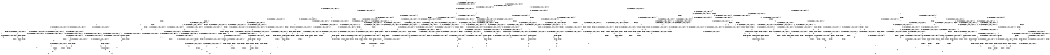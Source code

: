 digraph BCG {
size = "7, 10.5";
center = TRUE;
node [shape = circle];
0 [peripheries = 2];
0 -> 1 [label = "EX !0 !ATOMIC_EXCH_BRANCH (1, +0, TRUE, +0, 1, TRUE) !{0, 1, 2}"];
0 -> 2 [label = "EX !2 !ATOMIC_EXCH_BRANCH (1, +1, TRUE, +0, 3, TRUE) !{0, 1, 2}"];
0 -> 3 [label = "EX !1 !ATOMIC_EXCH_BRANCH (1, +1, TRUE, +1, 1, FALSE) !{0, 1, 2}"];
0 -> 4 [label = "EX !0 !ATOMIC_EXCH_BRANCH (1, +0, TRUE, +0, 1, TRUE) !{0, 1, 2}"];
1 -> 1 [label = "EX !0 !ATOMIC_EXCH_BRANCH (1, +0, TRUE, +0, 1, TRUE) !{0, 1, 2}"];
1 -> 5 [label = "EX !2 !ATOMIC_EXCH_BRANCH (1, +1, TRUE, +0, 3, TRUE) !{0, 1, 2}"];
1 -> 6 [label = "EX !1 !ATOMIC_EXCH_BRANCH (1, +1, TRUE, +1, 1, FALSE) !{0, 1, 2}"];
1 -> 4 [label = "EX !0 !ATOMIC_EXCH_BRANCH (1, +0, TRUE, +0, 1, TRUE) !{0, 1, 2}"];
2 -> 7 [label = "EX !0 !ATOMIC_EXCH_BRANCH (1, +0, TRUE, +0, 1, FALSE) !{0, 1, 2}"];
2 -> 8 [label = "EX !1 !ATOMIC_EXCH_BRANCH (1, +1, TRUE, +1, 1, TRUE) !{0, 1, 2}"];
2 -> 9 [label = "TERMINATE !2"];
2 -> 10 [label = "EX !0 !ATOMIC_EXCH_BRANCH (1, +0, TRUE, +0, 1, FALSE) !{0, 1, 2}"];
3 -> 11 [label = "EX !0 !ATOMIC_EXCH_BRANCH (1, +0, TRUE, +0, 1, FALSE) !{0, 1, 2}"];
3 -> 12 [label = "EX !2 !ATOMIC_EXCH_BRANCH (1, +1, TRUE, +0, 3, FALSE) !{0, 1, 2}"];
3 -> 13 [label = "TERMINATE !1"];
3 -> 14 [label = "EX !0 !ATOMIC_EXCH_BRANCH (1, +0, TRUE, +0, 1, FALSE) !{0, 1, 2}"];
4 -> 15 [label = "EX !1 !ATOMIC_EXCH_BRANCH (1, +1, TRUE, +1, 1, FALSE) !{0, 1, 2}"];
4 -> 4 [label = "EX !0 !ATOMIC_EXCH_BRANCH (1, +0, TRUE, +0, 1, TRUE) !{0, 1, 2}"];
4 -> 16 [label = "EX !2 !ATOMIC_EXCH_BRANCH (1, +1, TRUE, +0, 3, TRUE) !{0, 1, 2}"];
4 -> 17 [label = "EX !1 !ATOMIC_EXCH_BRANCH (1, +1, TRUE, +1, 1, FALSE) !{0, 1, 2}"];
5 -> 7 [label = "EX !0 !ATOMIC_EXCH_BRANCH (1, +0, TRUE, +0, 1, FALSE) !{0, 1, 2}"];
5 -> 18 [label = "EX !1 !ATOMIC_EXCH_BRANCH (1, +1, TRUE, +1, 1, TRUE) !{0, 1, 2}"];
5 -> 19 [label = "TERMINATE !2"];
5 -> 10 [label = "EX !0 !ATOMIC_EXCH_BRANCH (1, +0, TRUE, +0, 1, FALSE) !{0, 1, 2}"];
6 -> 11 [label = "EX !0 !ATOMIC_EXCH_BRANCH (1, +0, TRUE, +0, 1, FALSE) !{0, 1, 2}"];
6 -> 20 [label = "EX !2 !ATOMIC_EXCH_BRANCH (1, +1, TRUE, +0, 3, FALSE) !{0, 1, 2}"];
6 -> 21 [label = "TERMINATE !1"];
6 -> 14 [label = "EX !0 !ATOMIC_EXCH_BRANCH (1, +0, TRUE, +0, 1, FALSE) !{0, 1, 2}"];
7 -> 22 [label = "EX !1 !ATOMIC_EXCH_BRANCH (1, +1, TRUE, +1, 1, FALSE) !{0, 1, 2}"];
7 -> 23 [label = "TERMINATE !0"];
7 -> 24 [label = "TERMINATE !2"];
8 -> 8 [label = "EX !1 !ATOMIC_EXCH_BRANCH (1, +1, TRUE, +1, 1, TRUE) !{0, 1, 2}"];
8 -> 25 [label = "EX !0 !ATOMIC_EXCH_BRANCH (1, +0, TRUE, +0, 1, FALSE) !{0, 1, 2}"];
8 -> 26 [label = "TERMINATE !2"];
8 -> 27 [label = "EX !0 !ATOMIC_EXCH_BRANCH (1, +0, TRUE, +0, 1, FALSE) !{0, 1, 2}"];
9 -> 28 [label = "EX !0 !ATOMIC_EXCH_BRANCH (1, +0, TRUE, +0, 1, FALSE) !{0, 1}"];
9 -> 29 [label = "EX !1 !ATOMIC_EXCH_BRANCH (1, +1, TRUE, +1, 1, TRUE) !{0, 1}"];
9 -> 30 [label = "EX !0 !ATOMIC_EXCH_BRANCH (1, +0, TRUE, +0, 1, FALSE) !{0, 1}"];
10 -> 31 [label = "EX !1 !ATOMIC_EXCH_BRANCH (1, +1, TRUE, +1, 1, FALSE) !{0, 1, 2}"];
10 -> 32 [label = "EX !1 !ATOMIC_EXCH_BRANCH (1, +1, TRUE, +1, 1, FALSE) !{0, 1, 2}"];
10 -> 33 [label = "TERMINATE !0"];
10 -> 34 [label = "TERMINATE !2"];
11 -> 22 [label = "EX !2 !ATOMIC_EXCH_BRANCH (1, +1, TRUE, +0, 3, TRUE) !{0, 1, 2}"];
11 -> 35 [label = "TERMINATE !0"];
11 -> 36 [label = "TERMINATE !1"];
12 -> 37 [label = "EX !2 !ATOMIC_EXCH_BRANCH (1, +0, FALSE, +1, 2, TRUE) !{0, 1, 2}"];
12 -> 38 [label = "EX !0 !ATOMIC_EXCH_BRANCH (1, +0, TRUE, +0, 1, FALSE) !{0, 1, 2}"];
12 -> 39 [label = "TERMINATE !1"];
12 -> 40 [label = "EX !0 !ATOMIC_EXCH_BRANCH (1, +0, TRUE, +0, 1, FALSE) !{0, 1, 2}"];
13 -> 41 [label = "EX !0 !ATOMIC_EXCH_BRANCH (1, +0, TRUE, +0, 1, FALSE) !{0, 2}"];
13 -> 42 [label = "EX !2 !ATOMIC_EXCH_BRANCH (1, +1, TRUE, +0, 3, FALSE) !{0, 2}"];
13 -> 43 [label = "EX !0 !ATOMIC_EXCH_BRANCH (1, +0, TRUE, +0, 1, FALSE) !{0, 2}"];
14 -> 32 [label = "EX !2 !ATOMIC_EXCH_BRANCH (1, +1, TRUE, +0, 3, TRUE) !{0, 1, 2}"];
14 -> 44 [label = "TERMINATE !0"];
14 -> 45 [label = "TERMINATE !1"];
15 -> 46 [label = "EX !2 !ATOMIC_EXCH_BRANCH (1, +1, TRUE, +0, 3, FALSE) !{0, 1, 2}"];
15 -> 47 [label = "EX !0 !ATOMIC_EXCH_BRANCH (1, +0, TRUE, +0, 1, FALSE) !{0, 1, 2}"];
15 -> 48 [label = "EX !2 !ATOMIC_EXCH_BRANCH (1, +1, TRUE, +0, 3, FALSE) !{0, 1, 2}"];
15 -> 49 [label = "TERMINATE !1"];
16 -> 50 [label = "EX !1 !ATOMIC_EXCH_BRANCH (1, +1, TRUE, +1, 1, TRUE) !{0, 1, 2}"];
16 -> 10 [label = "EX !0 !ATOMIC_EXCH_BRANCH (1, +0, TRUE, +0, 1, FALSE) !{0, 1, 2}"];
16 -> 51 [label = "EX !1 !ATOMIC_EXCH_BRANCH (1, +1, TRUE, +1, 1, TRUE) !{0, 1, 2}"];
16 -> 52 [label = "TERMINATE !2"];
17 -> 14 [label = "EX !0 !ATOMIC_EXCH_BRANCH (1, +0, TRUE, +0, 1, FALSE) !{0, 1, 2}"];
17 -> 53 [label = "EX !2 !ATOMIC_EXCH_BRANCH (1, +1, TRUE, +0, 3, FALSE) !{0, 1, 2}"];
17 -> 54 [label = "TERMINATE !1"];
18 -> 25 [label = "EX !0 !ATOMIC_EXCH_BRANCH (1, +0, TRUE, +0, 1, FALSE) !{0, 1, 2}"];
18 -> 18 [label = "EX !1 !ATOMIC_EXCH_BRANCH (1, +1, TRUE, +1, 1, TRUE) !{0, 1, 2}"];
18 -> 55 [label = "TERMINATE !2"];
18 -> 27 [label = "EX !0 !ATOMIC_EXCH_BRANCH (1, +0, TRUE, +0, 1, FALSE) !{0, 1, 2}"];
19 -> 28 [label = "EX !0 !ATOMIC_EXCH_BRANCH (1, +0, TRUE, +0, 1, FALSE) !{0, 1}"];
19 -> 56 [label = "EX !1 !ATOMIC_EXCH_BRANCH (1, +1, TRUE, +1, 1, TRUE) !{0, 1}"];
19 -> 30 [label = "EX !0 !ATOMIC_EXCH_BRANCH (1, +0, TRUE, +0, 1, FALSE) !{0, 1}"];
20 -> 38 [label = "EX !0 !ATOMIC_EXCH_BRANCH (1, +0, TRUE, +0, 1, FALSE) !{0, 1, 2}"];
20 -> 57 [label = "EX !2 !ATOMIC_EXCH_BRANCH (1, +0, FALSE, +1, 2, TRUE) !{0, 1, 2}"];
20 -> 58 [label = "TERMINATE !1"];
20 -> 40 [label = "EX !0 !ATOMIC_EXCH_BRANCH (1, +0, TRUE, +0, 1, FALSE) !{0, 1, 2}"];
21 -> 41 [label = "EX !0 !ATOMIC_EXCH_BRANCH (1, +0, TRUE, +0, 1, FALSE) !{0, 2}"];
21 -> 59 [label = "EX !2 !ATOMIC_EXCH_BRANCH (1, +1, TRUE, +0, 3, FALSE) !{0, 2}"];
21 -> 43 [label = "EX !0 !ATOMIC_EXCH_BRANCH (1, +0, TRUE, +0, 1, FALSE) !{0, 2}"];
22 -> 60 [label = "TERMINATE !0"];
22 -> 61 [label = "TERMINATE !2"];
22 -> 62 [label = "TERMINATE !1"];
23 -> 63 [label = "EX !1 !ATOMIC_EXCH_BRANCH (1, +1, TRUE, +1, 1, FALSE) !{1, 2}"];
23 -> 64 [label = "TERMINATE !2"];
23 -> 65 [label = "EX !1 !ATOMIC_EXCH_BRANCH (1, +1, TRUE, +1, 1, FALSE) !{1, 2}"];
24 -> 66 [label = "EX !1 !ATOMIC_EXCH_BRANCH (1, +1, TRUE, +1, 1, FALSE) !{0, 1}"];
24 -> 64 [label = "TERMINATE !0"];
25 -> 22 [label = "EX !1 !ATOMIC_EXCH_BRANCH (1, +1, TRUE, +1, 1, FALSE) !{0, 1, 2}"];
25 -> 67 [label = "TERMINATE !0"];
25 -> 68 [label = "TERMINATE !2"];
26 -> 29 [label = "EX !1 !ATOMIC_EXCH_BRANCH (1, +1, TRUE, +1, 1, TRUE) !{0, 1}"];
26 -> 69 [label = "EX !0 !ATOMIC_EXCH_BRANCH (1, +0, TRUE, +0, 1, FALSE) !{0, 1}"];
26 -> 70 [label = "EX !0 !ATOMIC_EXCH_BRANCH (1, +0, TRUE, +0, 1, FALSE) !{0, 1}"];
27 -> 31 [label = "EX !1 !ATOMIC_EXCH_BRANCH (1, +1, TRUE, +1, 1, FALSE) !{0, 1, 2}"];
27 -> 32 [label = "EX !1 !ATOMIC_EXCH_BRANCH (1, +1, TRUE, +1, 1, FALSE) !{0, 1, 2}"];
27 -> 71 [label = "TERMINATE !0"];
27 -> 72 [label = "TERMINATE !2"];
28 -> 66 [label = "EX !1 !ATOMIC_EXCH_BRANCH (1, +1, TRUE, +1, 1, FALSE) !{0, 1}"];
28 -> 64 [label = "TERMINATE !0"];
29 -> 29 [label = "EX !1 !ATOMIC_EXCH_BRANCH (1, +1, TRUE, +1, 1, TRUE) !{0, 1}"];
29 -> 69 [label = "EX !0 !ATOMIC_EXCH_BRANCH (1, +0, TRUE, +0, 1, FALSE) !{0, 1}"];
29 -> 70 [label = "EX !0 !ATOMIC_EXCH_BRANCH (1, +0, TRUE, +0, 1, FALSE) !{0, 1}"];
30 -> 73 [label = "EX !1 !ATOMIC_EXCH_BRANCH (1, +1, TRUE, +1, 1, FALSE) !{0, 1}"];
30 -> 74 [label = "EX !1 !ATOMIC_EXCH_BRANCH (1, +1, TRUE, +1, 1, FALSE) !{0, 1}"];
30 -> 75 [label = "TERMINATE !0"];
31 -> 76 [label = "TERMINATE !0"];
31 -> 77 [label = "TERMINATE !2"];
31 -> 78 [label = "TERMINATE !1"];
32 -> 79 [label = "TERMINATE !0"];
32 -> 80 [label = "TERMINATE !2"];
32 -> 81 [label = "TERMINATE !1"];
33 -> 82 [label = "EX !1 !ATOMIC_EXCH_BRANCH (1, +1, TRUE, +1, 1, FALSE) !{1, 2}"];
33 -> 83 [label = "TERMINATE !2"];
34 -> 84 [label = "EX !1 !ATOMIC_EXCH_BRANCH (1, +1, TRUE, +1, 1, FALSE) !{0, 1}"];
34 -> 83 [label = "TERMINATE !0"];
35 -> 63 [label = "EX !2 !ATOMIC_EXCH_BRANCH (1, +1, TRUE, +0, 3, TRUE) !{1, 2}"];
35 -> 85 [label = "TERMINATE !1"];
36 -> 86 [label = "EX !2 !ATOMIC_EXCH_BRANCH (1, +1, TRUE, +0, 3, TRUE) !{0, 2}"];
36 -> 85 [label = "TERMINATE !0"];
37 -> 37 [label = "EX !2 !ATOMIC_EXCH_BRANCH (1, +0, FALSE, +1, 2, TRUE) !{0, 1, 2}"];
37 -> 38 [label = "EX !0 !ATOMIC_EXCH_BRANCH (1, +0, TRUE, +0, 1, FALSE) !{0, 1, 2}"];
37 -> 39 [label = "TERMINATE !1"];
37 -> 40 [label = "EX !0 !ATOMIC_EXCH_BRANCH (1, +0, TRUE, +0, 1, FALSE) !{0, 1, 2}"];
38 -> 87 [label = "EX !2 !ATOMIC_EXCH_BRANCH (1, +0, FALSE, +1, 2, FALSE) !{0, 1, 2}"];
38 -> 88 [label = "TERMINATE !0"];
38 -> 89 [label = "TERMINATE !1"];
39 -> 90 [label = "EX !2 !ATOMIC_EXCH_BRANCH (1, +0, FALSE, +1, 2, TRUE) !{0, 2}"];
39 -> 91 [label = "EX !0 !ATOMIC_EXCH_BRANCH (1, +0, TRUE, +0, 1, FALSE) !{0, 2}"];
39 -> 92 [label = "EX !0 !ATOMIC_EXCH_BRANCH (1, +0, TRUE, +0, 1, FALSE) !{0, 2}"];
40 -> 93 [label = "EX !2 !ATOMIC_EXCH_BRANCH (1, +0, FALSE, +1, 2, FALSE) !{0, 1, 2}"];
40 -> 94 [label = "TERMINATE !0"];
40 -> 95 [label = "TERMINATE !1"];
41 -> 86 [label = "EX !2 !ATOMIC_EXCH_BRANCH (1, +1, TRUE, +0, 3, TRUE) !{0, 2}"];
41 -> 85 [label = "TERMINATE !0"];
42 -> 90 [label = "EX !2 !ATOMIC_EXCH_BRANCH (1, +0, FALSE, +1, 2, TRUE) !{0, 2}"];
42 -> 91 [label = "EX !0 !ATOMIC_EXCH_BRANCH (1, +0, TRUE, +0, 1, FALSE) !{0, 2}"];
42 -> 92 [label = "EX !0 !ATOMIC_EXCH_BRANCH (1, +0, TRUE, +0, 1, FALSE) !{0, 2}"];
43 -> 96 [label = "EX !2 !ATOMIC_EXCH_BRANCH (1, +1, TRUE, +0, 3, TRUE) !{0, 2}"];
43 -> 97 [label = "EX !2 !ATOMIC_EXCH_BRANCH (1, +1, TRUE, +0, 3, TRUE) !{0, 2}"];
43 -> 98 [label = "TERMINATE !0"];
44 -> 82 [label = "EX !2 !ATOMIC_EXCH_BRANCH (1, +1, TRUE, +0, 3, TRUE) !{1, 2}"];
44 -> 99 [label = "TERMINATE !1"];
45 -> 100 [label = "EX !2 !ATOMIC_EXCH_BRANCH (1, +1, TRUE, +0, 3, TRUE) !{0, 2}"];
45 -> 99 [label = "TERMINATE !0"];
46 -> 101 [label = "EX !0 !ATOMIC_EXCH_BRANCH (1, +0, TRUE, +0, 1, FALSE) !{0, 1, 2}"];
46 -> 102 [label = "EX !2 !ATOMIC_EXCH_BRANCH (1, +0, FALSE, +1, 2, TRUE) !{0, 1, 2}"];
46 -> 103 [label = "TERMINATE !1"];
46 -> 40 [label = "EX !0 !ATOMIC_EXCH_BRANCH (1, +0, TRUE, +0, 1, FALSE) !{0, 1, 2}"];
47 -> 104 [label = "EX !2 !ATOMIC_EXCH_BRANCH (1, +1, TRUE, +0, 3, TRUE) !{0, 1, 2}"];
47 -> 31 [label = "EX !2 !ATOMIC_EXCH_BRANCH (1, +1, TRUE, +0, 3, TRUE) !{0, 1, 2}"];
47 -> 105 [label = "TERMINATE !0"];
47 -> 106 [label = "TERMINATE !1"];
48 -> 102 [label = "EX !2 !ATOMIC_EXCH_BRANCH (1, +0, FALSE, +1, 2, TRUE) !{0, 1, 2}"];
48 -> 107 [label = "EX !0 !ATOMIC_EXCH_BRANCH (1, +0, TRUE, +0, 1, FALSE) !{0, 1, 2}"];
48 -> 108 [label = "EX !2 !ATOMIC_EXCH_BRANCH (1, +0, FALSE, +1, 2, TRUE) !{0, 1, 2}"];
48 -> 109 [label = "TERMINATE !1"];
49 -> 110 [label = "EX !0 !ATOMIC_EXCH_BRANCH (1, +0, TRUE, +0, 1, FALSE) !{0, 2}"];
49 -> 111 [label = "EX !2 !ATOMIC_EXCH_BRANCH (1, +1, TRUE, +0, 3, FALSE) !{0, 2}"];
50 -> 112 [label = "EX !0 !ATOMIC_EXCH_BRANCH (1, +0, TRUE, +0, 1, FALSE) !{0, 1, 2}"];
50 -> 50 [label = "EX !1 !ATOMIC_EXCH_BRANCH (1, +1, TRUE, +1, 1, TRUE) !{0, 1, 2}"];
50 -> 113 [label = "TERMINATE !2"];
51 -> 50 [label = "EX !1 !ATOMIC_EXCH_BRANCH (1, +1, TRUE, +1, 1, TRUE) !{0, 1, 2}"];
51 -> 27 [label = "EX !0 !ATOMIC_EXCH_BRANCH (1, +0, TRUE, +0, 1, FALSE) !{0, 1, 2}"];
51 -> 51 [label = "EX !1 !ATOMIC_EXCH_BRANCH (1, +1, TRUE, +1, 1, TRUE) !{0, 1, 2}"];
51 -> 114 [label = "TERMINATE !2"];
52 -> 115 [label = "EX !0 !ATOMIC_EXCH_BRANCH (1, +0, TRUE, +0, 1, FALSE) !{0, 1}"];
52 -> 116 [label = "EX !1 !ATOMIC_EXCH_BRANCH (1, +1, TRUE, +1, 1, TRUE) !{0, 1}"];
53 -> 40 [label = "EX !0 !ATOMIC_EXCH_BRANCH (1, +0, TRUE, +0, 1, FALSE) !{0, 1, 2}"];
53 -> 117 [label = "EX !2 !ATOMIC_EXCH_BRANCH (1, +0, FALSE, +1, 2, TRUE) !{0, 1, 2}"];
53 -> 118 [label = "TERMINATE !1"];
54 -> 119 [label = "EX !0 !ATOMIC_EXCH_BRANCH (1, +0, TRUE, +0, 1, FALSE) !{0, 2}"];
54 -> 120 [label = "EX !2 !ATOMIC_EXCH_BRANCH (1, +1, TRUE, +0, 3, FALSE) !{0, 2}"];
55 -> 69 [label = "EX !0 !ATOMIC_EXCH_BRANCH (1, +0, TRUE, +0, 1, FALSE) !{0, 1}"];
55 -> 56 [label = "EX !1 !ATOMIC_EXCH_BRANCH (1, +1, TRUE, +1, 1, TRUE) !{0, 1}"];
55 -> 70 [label = "EX !0 !ATOMIC_EXCH_BRANCH (1, +0, TRUE, +0, 1, FALSE) !{0, 1}"];
56 -> 69 [label = "EX !0 !ATOMIC_EXCH_BRANCH (1, +0, TRUE, +0, 1, FALSE) !{0, 1}"];
56 -> 56 [label = "EX !1 !ATOMIC_EXCH_BRANCH (1, +1, TRUE, +1, 1, TRUE) !{0, 1}"];
56 -> 70 [label = "EX !0 !ATOMIC_EXCH_BRANCH (1, +0, TRUE, +0, 1, FALSE) !{0, 1}"];
57 -> 38 [label = "EX !0 !ATOMIC_EXCH_BRANCH (1, +0, TRUE, +0, 1, FALSE) !{0, 1, 2}"];
57 -> 57 [label = "EX !2 !ATOMIC_EXCH_BRANCH (1, +0, FALSE, +1, 2, TRUE) !{0, 1, 2}"];
57 -> 58 [label = "TERMINATE !1"];
57 -> 40 [label = "EX !0 !ATOMIC_EXCH_BRANCH (1, +0, TRUE, +0, 1, FALSE) !{0, 1, 2}"];
58 -> 91 [label = "EX !0 !ATOMIC_EXCH_BRANCH (1, +0, TRUE, +0, 1, FALSE) !{0, 2}"];
58 -> 121 [label = "EX !2 !ATOMIC_EXCH_BRANCH (1, +0, FALSE, +1, 2, TRUE) !{0, 2}"];
58 -> 92 [label = "EX !0 !ATOMIC_EXCH_BRANCH (1, +0, TRUE, +0, 1, FALSE) !{0, 2}"];
59 -> 91 [label = "EX !0 !ATOMIC_EXCH_BRANCH (1, +0, TRUE, +0, 1, FALSE) !{0, 2}"];
59 -> 121 [label = "EX !2 !ATOMIC_EXCH_BRANCH (1, +0, FALSE, +1, 2, TRUE) !{0, 2}"];
59 -> 92 [label = "EX !0 !ATOMIC_EXCH_BRANCH (1, +0, TRUE, +0, 1, FALSE) !{0, 2}"];
60 -> 122 [label = "TERMINATE !2"];
60 -> 123 [label = "TERMINATE !1"];
61 -> 122 [label = "TERMINATE !0"];
61 -> 124 [label = "TERMINATE !1"];
62 -> 123 [label = "TERMINATE !0"];
62 -> 124 [label = "TERMINATE !2"];
63 -> 122 [label = "TERMINATE !2"];
63 -> 123 [label = "TERMINATE !1"];
64 -> 125 [label = "EX !1 !ATOMIC_EXCH_BRANCH (1, +1, TRUE, +1, 1, FALSE) !{1}"];
64 -> 126 [label = "EX !1 !ATOMIC_EXCH_BRANCH (1, +1, TRUE, +1, 1, FALSE) !{1}"];
65 -> 127 [label = "TERMINATE !2"];
65 -> 128 [label = "TERMINATE !1"];
66 -> 122 [label = "TERMINATE !0"];
66 -> 124 [label = "TERMINATE !1"];
67 -> 63 [label = "EX !1 !ATOMIC_EXCH_BRANCH (1, +1, TRUE, +1, 1, FALSE) !{1, 2}"];
67 -> 129 [label = "TERMINATE !2"];
67 -> 65 [label = "EX !1 !ATOMIC_EXCH_BRANCH (1, +1, TRUE, +1, 1, FALSE) !{1, 2}"];
68 -> 66 [label = "EX !1 !ATOMIC_EXCH_BRANCH (1, +1, TRUE, +1, 1, FALSE) !{0, 1}"];
68 -> 129 [label = "TERMINATE !0"];
69 -> 66 [label = "EX !1 !ATOMIC_EXCH_BRANCH (1, +1, TRUE, +1, 1, FALSE) !{0, 1}"];
69 -> 129 [label = "TERMINATE !0"];
70 -> 73 [label = "EX !1 !ATOMIC_EXCH_BRANCH (1, +1, TRUE, +1, 1, FALSE) !{0, 1}"];
70 -> 74 [label = "EX !1 !ATOMIC_EXCH_BRANCH (1, +1, TRUE, +1, 1, FALSE) !{0, 1}"];
70 -> 130 [label = "TERMINATE !0"];
71 -> 82 [label = "EX !1 !ATOMIC_EXCH_BRANCH (1, +1, TRUE, +1, 1, FALSE) !{1, 2}"];
71 -> 131 [label = "TERMINATE !2"];
72 -> 84 [label = "EX !1 !ATOMIC_EXCH_BRANCH (1, +1, TRUE, +1, 1, FALSE) !{0, 1}"];
72 -> 131 [label = "TERMINATE !0"];
73 -> 132 [label = "TERMINATE !0"];
73 -> 133 [label = "TERMINATE !1"];
74 -> 134 [label = "TERMINATE !0"];
74 -> 135 [label = "TERMINATE !1"];
75 -> 136 [label = "EX !1 !ATOMIC_EXCH_BRANCH (1, +1, TRUE, +1, 1, FALSE) !{1}"];
76 -> 137 [label = "TERMINATE !2"];
76 -> 138 [label = "TERMINATE !1"];
77 -> 137 [label = "TERMINATE !0"];
77 -> 139 [label = "TERMINATE !1"];
78 -> 138 [label = "TERMINATE !0"];
78 -> 139 [label = "TERMINATE !2"];
79 -> 140 [label = "TERMINATE !2"];
79 -> 141 [label = "TERMINATE !1"];
80 -> 140 [label = "TERMINATE !0"];
80 -> 142 [label = "TERMINATE !1"];
81 -> 141 [label = "TERMINATE !0"];
81 -> 142 [label = "TERMINATE !2"];
82 -> 140 [label = "TERMINATE !2"];
82 -> 141 [label = "TERMINATE !1"];
83 -> 143 [label = "EX !1 !ATOMIC_EXCH_BRANCH (1, +1, TRUE, +1, 1, FALSE) !{1}"];
84 -> 140 [label = "TERMINATE !0"];
84 -> 142 [label = "TERMINATE !1"];
85 -> 144 [label = "EX !2 !ATOMIC_EXCH_BRANCH (1, +1, TRUE, +0, 3, TRUE) !{2}"];
85 -> 145 [label = "EX !2 !ATOMIC_EXCH_BRANCH (1, +1, TRUE, +0, 3, TRUE) !{2}"];
86 -> 123 [label = "TERMINATE !0"];
86 -> 124 [label = "TERMINATE !2"];
87 -> 146 [label = "TERMINATE !0"];
87 -> 147 [label = "TERMINATE !2"];
87 -> 148 [label = "TERMINATE !1"];
88 -> 149 [label = "EX !2 !ATOMIC_EXCH_BRANCH (1, +0, FALSE, +1, 2, FALSE) !{1, 2}"];
88 -> 150 [label = "TERMINATE !1"];
89 -> 151 [label = "EX !2 !ATOMIC_EXCH_BRANCH (1, +0, FALSE, +1, 2, FALSE) !{0, 2}"];
89 -> 150 [label = "TERMINATE !0"];
90 -> 90 [label = "EX !2 !ATOMIC_EXCH_BRANCH (1, +0, FALSE, +1, 2, TRUE) !{0, 2}"];
90 -> 91 [label = "EX !0 !ATOMIC_EXCH_BRANCH (1, +0, TRUE, +0, 1, FALSE) !{0, 2}"];
90 -> 92 [label = "EX !0 !ATOMIC_EXCH_BRANCH (1, +0, TRUE, +0, 1, FALSE) !{0, 2}"];
91 -> 151 [label = "EX !2 !ATOMIC_EXCH_BRANCH (1, +0, FALSE, +1, 2, FALSE) !{0, 2}"];
91 -> 150 [label = "TERMINATE !0"];
92 -> 152 [label = "EX !2 !ATOMIC_EXCH_BRANCH (1, +0, FALSE, +1, 2, FALSE) !{0, 2}"];
92 -> 153 [label = "EX !2 !ATOMIC_EXCH_BRANCH (1, +0, FALSE, +1, 2, FALSE) !{0, 2}"];
92 -> 154 [label = "TERMINATE !0"];
93 -> 155 [label = "TERMINATE !0"];
93 -> 156 [label = "TERMINATE !2"];
93 -> 157 [label = "TERMINATE !1"];
94 -> 158 [label = "EX !2 !ATOMIC_EXCH_BRANCH (1, +0, FALSE, +1, 2, FALSE) !{1, 2}"];
94 -> 159 [label = "TERMINATE !1"];
95 -> 160 [label = "EX !2 !ATOMIC_EXCH_BRANCH (1, +0, FALSE, +1, 2, FALSE) !{0, 2}"];
95 -> 159 [label = "TERMINATE !0"];
96 -> 161 [label = "TERMINATE !0"];
96 -> 162 [label = "TERMINATE !2"];
97 -> 163 [label = "TERMINATE !0"];
97 -> 164 [label = "TERMINATE !2"];
98 -> 165 [label = "EX !2 !ATOMIC_EXCH_BRANCH (1, +1, TRUE, +0, 3, TRUE) !{2}"];
99 -> 166 [label = "EX !2 !ATOMIC_EXCH_BRANCH (1, +1, TRUE, +0, 3, TRUE) !{2}"];
100 -> 141 [label = "TERMINATE !0"];
100 -> 142 [label = "TERMINATE !2"];
101 -> 167 [label = "EX !2 !ATOMIC_EXCH_BRANCH (1, +0, FALSE, +1, 2, FALSE) !{0, 1, 2}"];
101 -> 168 [label = "TERMINATE !0"];
101 -> 169 [label = "TERMINATE !1"];
102 -> 101 [label = "EX !0 !ATOMIC_EXCH_BRANCH (1, +0, TRUE, +0, 1, FALSE) !{0, 1, 2}"];
102 -> 102 [label = "EX !2 !ATOMIC_EXCH_BRANCH (1, +0, FALSE, +1, 2, TRUE) !{0, 1, 2}"];
102 -> 103 [label = "TERMINATE !1"];
102 -> 40 [label = "EX !0 !ATOMIC_EXCH_BRANCH (1, +0, TRUE, +0, 1, FALSE) !{0, 1, 2}"];
103 -> 170 [label = "EX !0 !ATOMIC_EXCH_BRANCH (1, +0, TRUE, +0, 1, FALSE) !{0, 2}"];
103 -> 171 [label = "EX !2 !ATOMIC_EXCH_BRANCH (1, +0, FALSE, +1, 2, TRUE) !{0, 2}"];
104 -> 172 [label = "TERMINATE !0"];
104 -> 173 [label = "TERMINATE !2"];
104 -> 174 [label = "TERMINATE !1"];
105 -> 175 [label = "EX !2 !ATOMIC_EXCH_BRANCH (1, +1, TRUE, +0, 3, TRUE) !{1, 2}"];
105 -> 176 [label = "TERMINATE !1"];
106 -> 177 [label = "EX !2 !ATOMIC_EXCH_BRANCH (1, +1, TRUE, +0, 3, TRUE) !{0, 2}"];
106 -> 176 [label = "TERMINATE !0"];
107 -> 167 [label = "EX !2 !ATOMIC_EXCH_BRANCH (1, +0, FALSE, +1, 2, FALSE) !{0, 1, 2}"];
107 -> 178 [label = "EX !2 !ATOMIC_EXCH_BRANCH (1, +0, FALSE, +1, 2, FALSE) !{0, 1, 2}"];
107 -> 179 [label = "TERMINATE !0"];
107 -> 180 [label = "TERMINATE !1"];
108 -> 102 [label = "EX !2 !ATOMIC_EXCH_BRANCH (1, +0, FALSE, +1, 2, TRUE) !{0, 1, 2}"];
108 -> 107 [label = "EX !0 !ATOMIC_EXCH_BRANCH (1, +0, TRUE, +0, 1, FALSE) !{0, 1, 2}"];
108 -> 108 [label = "EX !2 !ATOMIC_EXCH_BRANCH (1, +0, FALSE, +1, 2, TRUE) !{0, 1, 2}"];
108 -> 109 [label = "TERMINATE !1"];
109 -> 181 [label = "EX !0 !ATOMIC_EXCH_BRANCH (1, +0, TRUE, +0, 1, FALSE) !{0, 2}"];
109 -> 182 [label = "EX !2 !ATOMIC_EXCH_BRANCH (1, +0, FALSE, +1, 2, TRUE) !{0, 2}"];
110 -> 177 [label = "EX !2 !ATOMIC_EXCH_BRANCH (1, +1, TRUE, +0, 3, TRUE) !{0, 2}"];
110 -> 176 [label = "TERMINATE !0"];
111 -> 181 [label = "EX !0 !ATOMIC_EXCH_BRANCH (1, +0, TRUE, +0, 1, FALSE) !{0, 2}"];
111 -> 182 [label = "EX !2 !ATOMIC_EXCH_BRANCH (1, +0, FALSE, +1, 2, TRUE) !{0, 2}"];
112 -> 31 [label = "EX !1 !ATOMIC_EXCH_BRANCH (1, +1, TRUE, +1, 1, FALSE) !{0, 1, 2}"];
112 -> 183 [label = "TERMINATE !0"];
112 -> 184 [label = "TERMINATE !2"];
113 -> 185 [label = "EX !0 !ATOMIC_EXCH_BRANCH (1, +0, TRUE, +0, 1, FALSE) !{0, 1}"];
113 -> 186 [label = "EX !1 !ATOMIC_EXCH_BRANCH (1, +1, TRUE, +1, 1, TRUE) !{0, 1}"];
114 -> 187 [label = "EX !0 !ATOMIC_EXCH_BRANCH (1, +0, TRUE, +0, 1, FALSE) !{0, 1}"];
114 -> 116 [label = "EX !1 !ATOMIC_EXCH_BRANCH (1, +1, TRUE, +1, 1, TRUE) !{0, 1}"];
115 -> 84 [label = "EX !1 !ATOMIC_EXCH_BRANCH (1, +1, TRUE, +1, 1, FALSE) !{0, 1}"];
115 -> 83 [label = "TERMINATE !0"];
116 -> 187 [label = "EX !0 !ATOMIC_EXCH_BRANCH (1, +0, TRUE, +0, 1, FALSE) !{0, 1}"];
116 -> 116 [label = "EX !1 !ATOMIC_EXCH_BRANCH (1, +1, TRUE, +1, 1, TRUE) !{0, 1}"];
117 -> 40 [label = "EX !0 !ATOMIC_EXCH_BRANCH (1, +0, TRUE, +0, 1, FALSE) !{0, 1, 2}"];
117 -> 117 [label = "EX !2 !ATOMIC_EXCH_BRANCH (1, +0, FALSE, +1, 2, TRUE) !{0, 1, 2}"];
117 -> 118 [label = "TERMINATE !1"];
118 -> 188 [label = "EX !0 !ATOMIC_EXCH_BRANCH (1, +0, TRUE, +0, 1, FALSE) !{0, 2}"];
118 -> 189 [label = "EX !2 !ATOMIC_EXCH_BRANCH (1, +0, FALSE, +1, 2, TRUE) !{0, 2}"];
119 -> 100 [label = "EX !2 !ATOMIC_EXCH_BRANCH (1, +1, TRUE, +0, 3, TRUE) !{0, 2}"];
119 -> 99 [label = "TERMINATE !0"];
120 -> 188 [label = "EX !0 !ATOMIC_EXCH_BRANCH (1, +0, TRUE, +0, 1, FALSE) !{0, 2}"];
120 -> 189 [label = "EX !2 !ATOMIC_EXCH_BRANCH (1, +0, FALSE, +1, 2, TRUE) !{0, 2}"];
121 -> 91 [label = "EX !0 !ATOMIC_EXCH_BRANCH (1, +0, TRUE, +0, 1, FALSE) !{0, 2}"];
121 -> 121 [label = "EX !2 !ATOMIC_EXCH_BRANCH (1, +0, FALSE, +1, 2, TRUE) !{0, 2}"];
121 -> 92 [label = "EX !0 !ATOMIC_EXCH_BRANCH (1, +0, TRUE, +0, 1, FALSE) !{0, 2}"];
122 -> 190 [label = "TERMINATE !1"];
123 -> 190 [label = "TERMINATE !2"];
124 -> 190 [label = "TERMINATE !0"];
125 -> 190 [label = "TERMINATE !1"];
126 -> 191 [label = "TERMINATE !1"];
127 -> 192 [label = "TERMINATE !1"];
128 -> 192 [label = "TERMINATE !2"];
129 -> 125 [label = "EX !1 !ATOMIC_EXCH_BRANCH (1, +1, TRUE, +1, 1, FALSE) !{1}"];
129 -> 126 [label = "EX !1 !ATOMIC_EXCH_BRANCH (1, +1, TRUE, +1, 1, FALSE) !{1}"];
130 -> 136 [label = "EX !1 !ATOMIC_EXCH_BRANCH (1, +1, TRUE, +1, 1, FALSE) !{1}"];
131 -> 143 [label = "EX !1 !ATOMIC_EXCH_BRANCH (1, +1, TRUE, +1, 1, FALSE) !{1}"];
132 -> 193 [label = "TERMINATE !1"];
133 -> 193 [label = "TERMINATE !0"];
134 -> 194 [label = "TERMINATE !1"];
135 -> 194 [label = "TERMINATE !0"];
136 -> 194 [label = "TERMINATE !1"];
137 -> 195 [label = "TERMINATE !1"];
138 -> 195 [label = "TERMINATE !2"];
139 -> 195 [label = "TERMINATE !0"];
140 -> 196 [label = "TERMINATE !1"];
141 -> 196 [label = "TERMINATE !2"];
142 -> 196 [label = "TERMINATE !0"];
143 -> 196 [label = "TERMINATE !1"];
144 -> 190 [label = "TERMINATE !2"];
145 -> 197 [label = "TERMINATE !2"];
146 -> 198 [label = "TERMINATE !2"];
146 -> 199 [label = "TERMINATE !1"];
147 -> 198 [label = "TERMINATE !0"];
147 -> 200 [label = "TERMINATE !1"];
148 -> 199 [label = "TERMINATE !0"];
148 -> 200 [label = "TERMINATE !2"];
149 -> 198 [label = "TERMINATE !2"];
149 -> 199 [label = "TERMINATE !1"];
150 -> 201 [label = "EX !2 !ATOMIC_EXCH_BRANCH (1, +0, FALSE, +1, 2, FALSE) !{2}"];
150 -> 202 [label = "EX !2 !ATOMIC_EXCH_BRANCH (1, +0, FALSE, +1, 2, FALSE) !{2}"];
151 -> 199 [label = "TERMINATE !0"];
151 -> 200 [label = "TERMINATE !2"];
152 -> 203 [label = "TERMINATE !0"];
152 -> 204 [label = "TERMINATE !2"];
153 -> 205 [label = "TERMINATE !0"];
153 -> 206 [label = "TERMINATE !2"];
154 -> 207 [label = "EX !2 !ATOMIC_EXCH_BRANCH (1, +0, FALSE, +1, 2, FALSE) !{2}"];
155 -> 208 [label = "TERMINATE !2"];
155 -> 209 [label = "TERMINATE !1"];
156 -> 208 [label = "TERMINATE !0"];
156 -> 210 [label = "TERMINATE !1"];
157 -> 209 [label = "TERMINATE !0"];
157 -> 210 [label = "TERMINATE !2"];
158 -> 208 [label = "TERMINATE !2"];
158 -> 209 [label = "TERMINATE !1"];
159 -> 211 [label = "EX !2 !ATOMIC_EXCH_BRANCH (1, +0, FALSE, +1, 2, FALSE) !{2}"];
160 -> 209 [label = "TERMINATE !0"];
160 -> 210 [label = "TERMINATE !2"];
161 -> 212 [label = "TERMINATE !2"];
162 -> 212 [label = "TERMINATE !0"];
163 -> 213 [label = "TERMINATE !2"];
164 -> 213 [label = "TERMINATE !0"];
165 -> 213 [label = "TERMINATE !2"];
166 -> 196 [label = "TERMINATE !2"];
167 -> 214 [label = "TERMINATE !0"];
167 -> 215 [label = "TERMINATE !2"];
167 -> 216 [label = "TERMINATE !1"];
168 -> 217 [label = "EX !2 !ATOMIC_EXCH_BRANCH (1, +0, FALSE, +1, 2, FALSE) !{1, 2}"];
168 -> 218 [label = "TERMINATE !1"];
169 -> 219 [label = "EX !2 !ATOMIC_EXCH_BRANCH (1, +0, FALSE, +1, 2, FALSE) !{0, 2}"];
169 -> 218 [label = "TERMINATE !0"];
170 -> 219 [label = "EX !2 !ATOMIC_EXCH_BRANCH (1, +0, FALSE, +1, 2, FALSE) !{0, 2}"];
170 -> 218 [label = "TERMINATE !0"];
171 -> 170 [label = "EX !0 !ATOMIC_EXCH_BRANCH (1, +0, TRUE, +0, 1, FALSE) !{0, 2}"];
171 -> 171 [label = "EX !2 !ATOMIC_EXCH_BRANCH (1, +0, FALSE, +1, 2, TRUE) !{0, 2}"];
172 -> 220 [label = "TERMINATE !2"];
172 -> 221 [label = "TERMINATE !1"];
173 -> 220 [label = "TERMINATE !0"];
173 -> 222 [label = "TERMINATE !1"];
174 -> 221 [label = "TERMINATE !0"];
174 -> 222 [label = "TERMINATE !2"];
175 -> 137 [label = "TERMINATE !2"];
175 -> 138 [label = "TERMINATE !1"];
176 -> 223 [label = "EX !2 !ATOMIC_EXCH_BRANCH (1, +1, TRUE, +0, 3, TRUE) !{2}"];
177 -> 138 [label = "TERMINATE !0"];
177 -> 139 [label = "TERMINATE !2"];
178 -> 224 [label = "TERMINATE !0"];
178 -> 225 [label = "TERMINATE !2"];
178 -> 226 [label = "TERMINATE !1"];
179 -> 227 [label = "EX !2 !ATOMIC_EXCH_BRANCH (1, +0, FALSE, +1, 2, FALSE) !{1, 2}"];
179 -> 228 [label = "TERMINATE !1"];
180 -> 229 [label = "EX !2 !ATOMIC_EXCH_BRANCH (1, +0, FALSE, +1, 2, FALSE) !{0, 2}"];
180 -> 228 [label = "TERMINATE !0"];
181 -> 229 [label = "EX !2 !ATOMIC_EXCH_BRANCH (1, +0, FALSE, +1, 2, FALSE) !{0, 2}"];
181 -> 228 [label = "TERMINATE !0"];
182 -> 181 [label = "EX !0 !ATOMIC_EXCH_BRANCH (1, +0, TRUE, +0, 1, FALSE) !{0, 2}"];
182 -> 182 [label = "EX !2 !ATOMIC_EXCH_BRANCH (1, +0, FALSE, +1, 2, TRUE) !{0, 2}"];
183 -> 175 [label = "EX !1 !ATOMIC_EXCH_BRANCH (1, +1, TRUE, +1, 1, FALSE) !{1, 2}"];
183 -> 230 [label = "TERMINATE !2"];
184 -> 231 [label = "EX !1 !ATOMIC_EXCH_BRANCH (1, +1, TRUE, +1, 1, FALSE) !{0, 1}"];
184 -> 230 [label = "TERMINATE !0"];
185 -> 231 [label = "EX !1 !ATOMIC_EXCH_BRANCH (1, +1, TRUE, +1, 1, FALSE) !{0, 1}"];
185 -> 230 [label = "TERMINATE !0"];
186 -> 185 [label = "EX !0 !ATOMIC_EXCH_BRANCH (1, +0, TRUE, +0, 1, FALSE) !{0, 1}"];
186 -> 186 [label = "EX !1 !ATOMIC_EXCH_BRANCH (1, +1, TRUE, +1, 1, TRUE) !{0, 1}"];
187 -> 84 [label = "EX !1 !ATOMIC_EXCH_BRANCH (1, +1, TRUE, +1, 1, FALSE) !{0, 1}"];
187 -> 131 [label = "TERMINATE !0"];
188 -> 160 [label = "EX !2 !ATOMIC_EXCH_BRANCH (1, +0, FALSE, +1, 2, FALSE) !{0, 2}"];
188 -> 159 [label = "TERMINATE !0"];
189 -> 188 [label = "EX !0 !ATOMIC_EXCH_BRANCH (1, +0, TRUE, +0, 1, FALSE) !{0, 2}"];
189 -> 189 [label = "EX !2 !ATOMIC_EXCH_BRANCH (1, +0, FALSE, +1, 2, TRUE) !{0, 2}"];
190 -> 232 [label = "exit"];
191 -> 233 [label = "exit"];
192 -> 234 [label = "exit"];
193 -> 235 [label = "exit"];
194 -> 236 [label = "exit"];
195 -> 237 [label = "exit"];
196 -> 238 [label = "exit"];
197 -> 239 [label = "exit"];
198 -> 240 [label = "TERMINATE !1"];
199 -> 240 [label = "TERMINATE !2"];
200 -> 240 [label = "TERMINATE !0"];
201 -> 240 [label = "TERMINATE !2"];
202 -> 241 [label = "TERMINATE !2"];
203 -> 242 [label = "TERMINATE !2"];
204 -> 242 [label = "TERMINATE !0"];
205 -> 243 [label = "TERMINATE !2"];
206 -> 243 [label = "TERMINATE !0"];
207 -> 243 [label = "TERMINATE !2"];
208 -> 244 [label = "TERMINATE !1"];
209 -> 244 [label = "TERMINATE !2"];
210 -> 244 [label = "TERMINATE !0"];
211 -> 244 [label = "TERMINATE !2"];
212 -> 245 [label = "exit"];
213 -> 246 [label = "exit"];
214 -> 247 [label = "TERMINATE !2"];
214 -> 248 [label = "TERMINATE !1"];
215 -> 247 [label = "TERMINATE !0"];
215 -> 249 [label = "TERMINATE !1"];
216 -> 248 [label = "TERMINATE !0"];
216 -> 249 [label = "TERMINATE !2"];
217 -> 247 [label = "TERMINATE !2"];
217 -> 248 [label = "TERMINATE !1"];
218 -> 250 [label = "EX !2 !ATOMIC_EXCH_BRANCH (1, +0, FALSE, +1, 2, FALSE) !{2}"];
219 -> 248 [label = "TERMINATE !0"];
219 -> 249 [label = "TERMINATE !2"];
220 -> 251 [label = "TERMINATE !1"];
221 -> 251 [label = "TERMINATE !2"];
222 -> 251 [label = "TERMINATE !0"];
223 -> 195 [label = "TERMINATE !2"];
224 -> 252 [label = "TERMINATE !2"];
224 -> 253 [label = "TERMINATE !1"];
225 -> 252 [label = "TERMINATE !0"];
225 -> 254 [label = "TERMINATE !1"];
226 -> 253 [label = "TERMINATE !0"];
226 -> 254 [label = "TERMINATE !2"];
227 -> 252 [label = "TERMINATE !2"];
227 -> 253 [label = "TERMINATE !1"];
228 -> 255 [label = "EX !2 !ATOMIC_EXCH_BRANCH (1, +0, FALSE, +1, 2, FALSE) !{2}"];
229 -> 253 [label = "TERMINATE !0"];
229 -> 254 [label = "TERMINATE !2"];
230 -> 256 [label = "EX !1 !ATOMIC_EXCH_BRANCH (1, +1, TRUE, +1, 1, FALSE) !{1}"];
231 -> 137 [label = "TERMINATE !0"];
231 -> 139 [label = "TERMINATE !1"];
240 -> 232 [label = "exit"];
241 -> 239 [label = "exit"];
242 -> 245 [label = "exit"];
243 -> 246 [label = "exit"];
244 -> 238 [label = "exit"];
247 -> 257 [label = "TERMINATE !1"];
248 -> 257 [label = "TERMINATE !2"];
249 -> 257 [label = "TERMINATE !0"];
250 -> 257 [label = "TERMINATE !2"];
251 -> 258 [label = "exit"];
252 -> 259 [label = "TERMINATE !1"];
253 -> 259 [label = "TERMINATE !2"];
254 -> 259 [label = "TERMINATE !0"];
255 -> 259 [label = "TERMINATE !2"];
256 -> 195 [label = "TERMINATE !1"];
257 -> 258 [label = "exit"];
259 -> 237 [label = "exit"];
}
